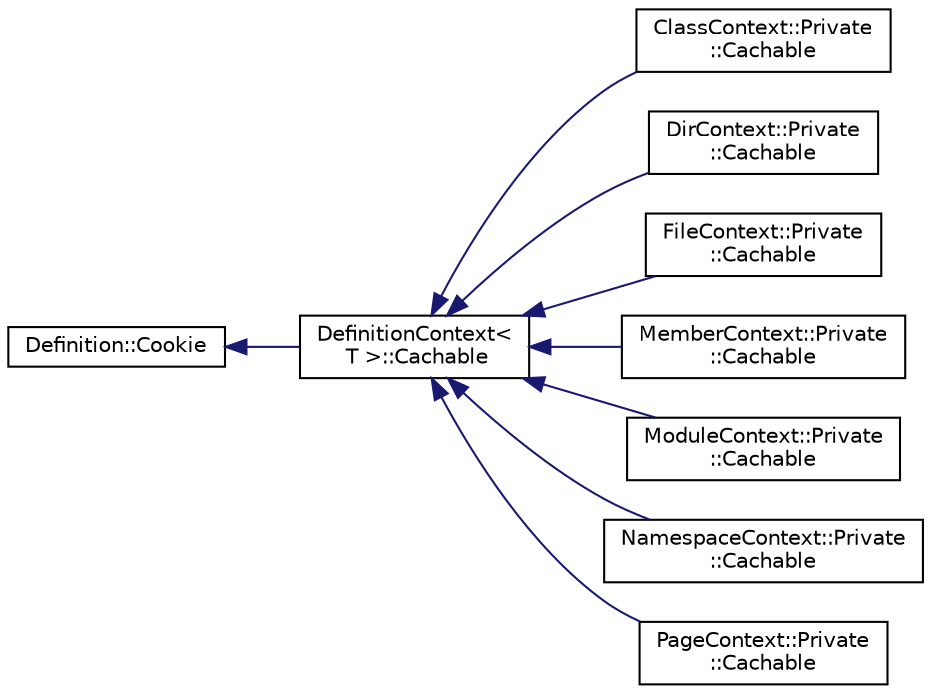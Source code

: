 digraph "Graphical Class Hierarchy"
{
 // INTERACTIVE_SVG=YES
  edge [fontname="Helvetica",fontsize="10",labelfontname="Helvetica",labelfontsize="10"];
  node [fontname="Helvetica",fontsize="10",shape=record];
  rankdir="LR";
  Node0 [label="Definition::Cookie",height=0.2,width=0.4,color="black", fillcolor="white", style="filled",URL="$d1/d2f/struct_definition_1_1_cookie.html"];
  Node0 -> Node1 [dir="back",color="midnightblue",fontsize="10",style="solid",fontname="Helvetica"];
  Node1 [label="DefinitionContext\<\l T \>::Cachable",height=0.2,width=0.4,color="black", fillcolor="white", style="filled",URL="$d9/d7b/struct_definition_context_1_1_cachable.html"];
  Node1 -> Node2 [dir="back",color="midnightblue",fontsize="10",style="solid",fontname="Helvetica"];
  Node2 [label="ClassContext::Private\l::Cachable",height=0.2,width=0.4,color="black", fillcolor="white", style="filled",URL="$d5/dc4/struct_class_context_1_1_private_1_1_cachable.html"];
  Node1 -> Node3 [dir="back",color="midnightblue",fontsize="10",style="solid",fontname="Helvetica"];
  Node3 [label="DirContext::Private\l::Cachable",height=0.2,width=0.4,color="black", fillcolor="white", style="filled",URL="$d3/d0e/struct_dir_context_1_1_private_1_1_cachable.html"];
  Node1 -> Node4 [dir="back",color="midnightblue",fontsize="10",style="solid",fontname="Helvetica"];
  Node4 [label="FileContext::Private\l::Cachable",height=0.2,width=0.4,color="black", fillcolor="white", style="filled",URL="$d1/d8e/struct_file_context_1_1_private_1_1_cachable.html"];
  Node1 -> Node5 [dir="back",color="midnightblue",fontsize="10",style="solid",fontname="Helvetica"];
  Node5 [label="MemberContext::Private\l::Cachable",height=0.2,width=0.4,color="black", fillcolor="white", style="filled",URL="$d7/d88/struct_member_context_1_1_private_1_1_cachable.html"];
  Node1 -> Node6 [dir="back",color="midnightblue",fontsize="10",style="solid",fontname="Helvetica"];
  Node6 [label="ModuleContext::Private\l::Cachable",height=0.2,width=0.4,color="black", fillcolor="white", style="filled",URL="$d4/deb/struct_module_context_1_1_private_1_1_cachable.html"];
  Node1 -> Node7 [dir="back",color="midnightblue",fontsize="10",style="solid",fontname="Helvetica"];
  Node7 [label="NamespaceContext::Private\l::Cachable",height=0.2,width=0.4,color="black", fillcolor="white", style="filled",URL="$d1/d10/struct_namespace_context_1_1_private_1_1_cachable.html"];
  Node1 -> Node8 [dir="back",color="midnightblue",fontsize="10",style="solid",fontname="Helvetica"];
  Node8 [label="PageContext::Private\l::Cachable",height=0.2,width=0.4,color="black", fillcolor="white", style="filled",URL="$db/de3/struct_page_context_1_1_private_1_1_cachable.html"];
}

